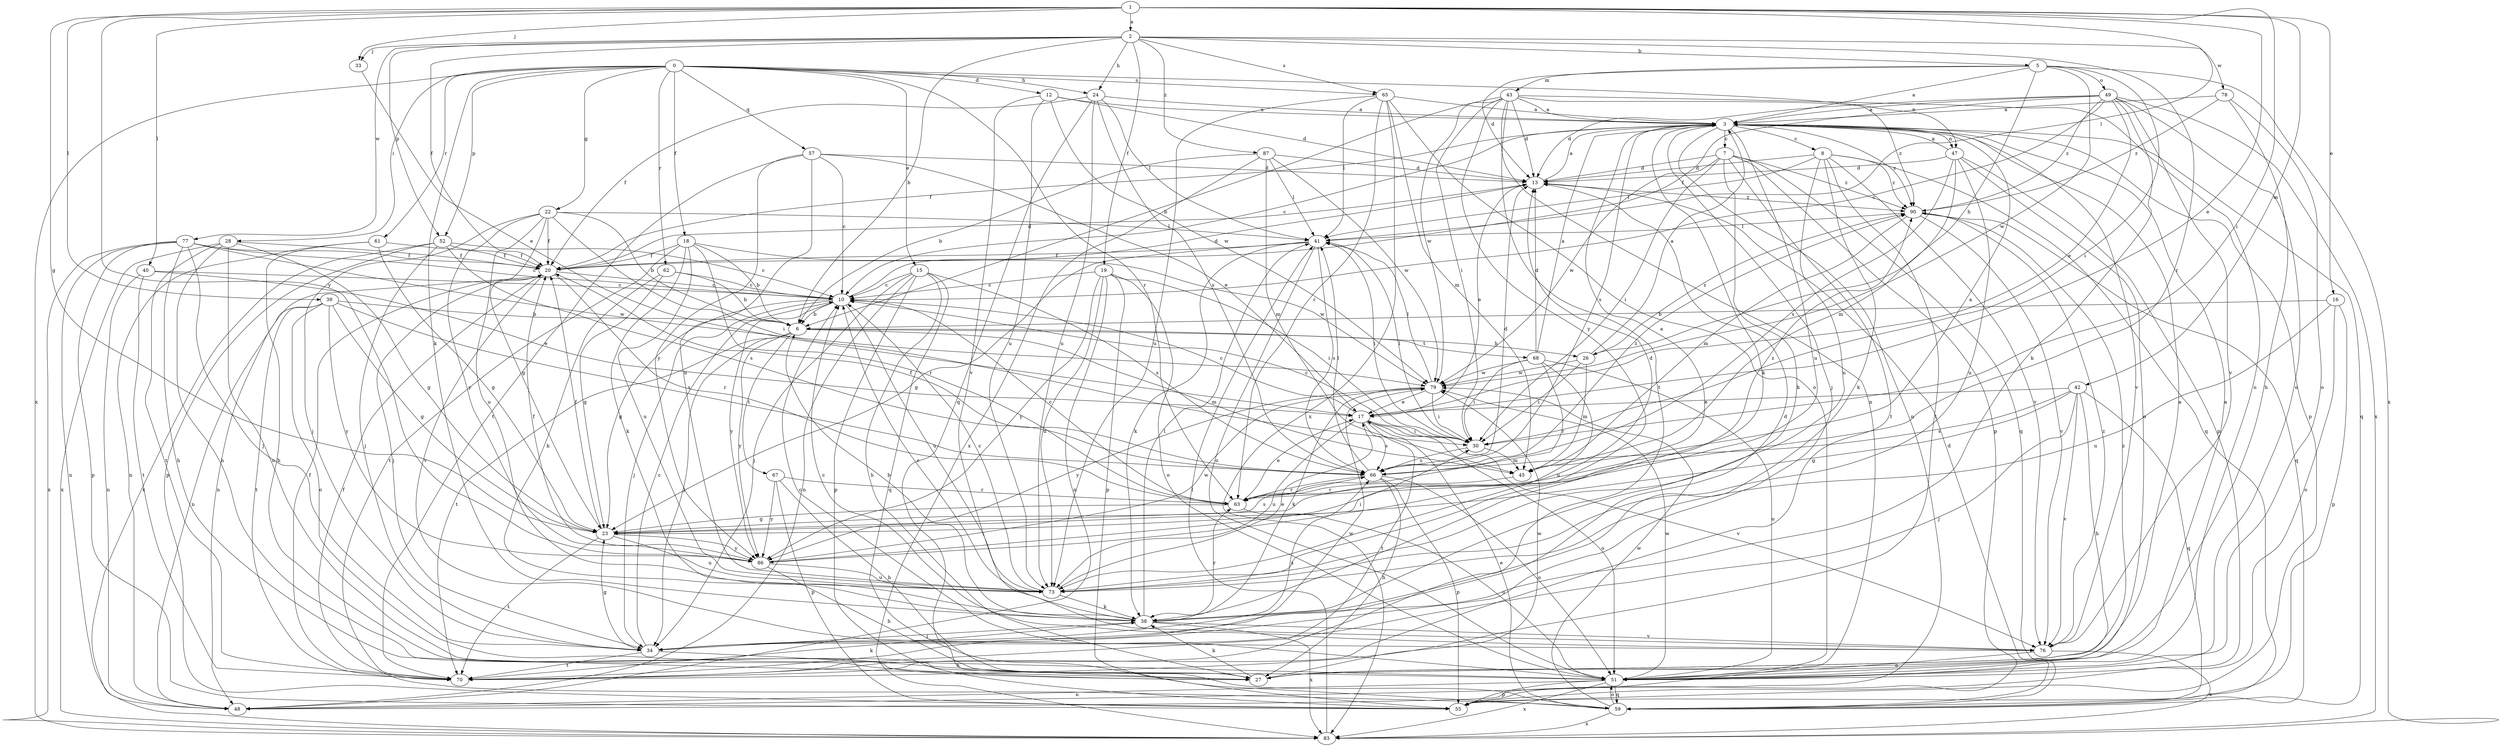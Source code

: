 strict digraph  {
0;
1;
2;
3;
5;
6;
7;
8;
10;
12;
13;
15;
16;
17;
18;
19;
20;
22;
23;
24;
26;
27;
28;
30;
33;
34;
38;
39;
40;
41;
42;
43;
45;
47;
48;
49;
51;
52;
55;
57;
59;
61;
62;
63;
65;
66;
67;
68;
70;
73;
76;
77;
78;
79;
83;
86;
87;
90;
0 -> 12  [label=d];
0 -> 15  [label=e];
0 -> 18  [label=f];
0 -> 22  [label=g];
0 -> 24  [label=h];
0 -> 28  [label=i];
0 -> 38  [label=k];
0 -> 47  [label=n];
0 -> 52  [label=p];
0 -> 57  [label=q];
0 -> 61  [label=r];
0 -> 62  [label=r];
0 -> 63  [label=r];
0 -> 65  [label=s];
0 -> 83  [label=x];
1 -> 2  [label=a];
1 -> 16  [label=e];
1 -> 17  [label=e];
1 -> 23  [label=g];
1 -> 30  [label=i];
1 -> 33  [label=j];
1 -> 39  [label=l];
1 -> 40  [label=l];
1 -> 41  [label=l];
1 -> 42  [label=m];
1 -> 86  [label=y];
2 -> 5  [label=b];
2 -> 6  [label=b];
2 -> 19  [label=f];
2 -> 20  [label=f];
2 -> 24  [label=h];
2 -> 33  [label=j];
2 -> 52  [label=p];
2 -> 63  [label=r];
2 -> 65  [label=s];
2 -> 77  [label=w];
2 -> 78  [label=w];
2 -> 87  [label=z];
3 -> 7  [label=c];
3 -> 8  [label=c];
3 -> 10  [label=c];
3 -> 20  [label=f];
3 -> 34  [label=j];
3 -> 38  [label=k];
3 -> 47  [label=n];
3 -> 48  [label=n];
3 -> 55  [label=p];
3 -> 59  [label=q];
3 -> 66  [label=s];
3 -> 73  [label=u];
3 -> 76  [label=v];
3 -> 90  [label=z];
5 -> 3  [label=a];
5 -> 13  [label=d];
5 -> 26  [label=h];
5 -> 30  [label=i];
5 -> 43  [label=m];
5 -> 49  [label=o];
5 -> 79  [label=w];
5 -> 83  [label=x];
6 -> 26  [label=h];
6 -> 34  [label=j];
6 -> 45  [label=m];
6 -> 67  [label=t];
6 -> 68  [label=t];
6 -> 70  [label=t];
6 -> 86  [label=y];
7 -> 13  [label=d];
7 -> 30  [label=i];
7 -> 38  [label=k];
7 -> 55  [label=p];
7 -> 59  [label=q];
7 -> 70  [label=t];
7 -> 79  [label=w];
7 -> 90  [label=z];
8 -> 13  [label=d];
8 -> 38  [label=k];
8 -> 41  [label=l];
8 -> 59  [label=q];
8 -> 70  [label=t];
8 -> 73  [label=u];
8 -> 76  [label=v];
8 -> 90  [label=z];
10 -> 6  [label=b];
10 -> 13  [label=d];
10 -> 23  [label=g];
10 -> 34  [label=j];
10 -> 73  [label=u];
10 -> 86  [label=y];
12 -> 3  [label=a];
12 -> 13  [label=d];
12 -> 73  [label=u];
12 -> 76  [label=v];
12 -> 79  [label=w];
13 -> 3  [label=a];
13 -> 17  [label=e];
13 -> 90  [label=z];
15 -> 10  [label=c];
15 -> 27  [label=h];
15 -> 34  [label=j];
15 -> 48  [label=n];
15 -> 55  [label=p];
15 -> 59  [label=q];
15 -> 66  [label=s];
16 -> 6  [label=b];
16 -> 51  [label=o];
16 -> 55  [label=p];
16 -> 73  [label=u];
17 -> 10  [label=c];
17 -> 30  [label=i];
17 -> 51  [label=o];
17 -> 66  [label=s];
17 -> 70  [label=t];
17 -> 73  [label=u];
17 -> 76  [label=v];
18 -> 6  [label=b];
18 -> 20  [label=f];
18 -> 38  [label=k];
18 -> 63  [label=r];
18 -> 70  [label=t];
18 -> 73  [label=u];
18 -> 79  [label=w];
19 -> 10  [label=c];
19 -> 30  [label=i];
19 -> 48  [label=n];
19 -> 51  [label=o];
19 -> 55  [label=p];
19 -> 73  [label=u];
19 -> 86  [label=y];
20 -> 10  [label=c];
20 -> 13  [label=d];
20 -> 34  [label=j];
20 -> 48  [label=n];
20 -> 63  [label=r];
20 -> 76  [label=v];
22 -> 6  [label=b];
22 -> 20  [label=f];
22 -> 23  [label=g];
22 -> 30  [label=i];
22 -> 34  [label=j];
22 -> 41  [label=l];
22 -> 73  [label=u];
22 -> 86  [label=y];
23 -> 3  [label=a];
23 -> 13  [label=d];
23 -> 20  [label=f];
23 -> 66  [label=s];
23 -> 70  [label=t];
23 -> 73  [label=u];
23 -> 86  [label=y];
24 -> 3  [label=a];
24 -> 20  [label=f];
24 -> 41  [label=l];
24 -> 59  [label=q];
24 -> 66  [label=s];
24 -> 73  [label=u];
26 -> 3  [label=a];
26 -> 30  [label=i];
26 -> 45  [label=m];
26 -> 79  [label=w];
26 -> 90  [label=z];
27 -> 3  [label=a];
27 -> 38  [label=k];
27 -> 79  [label=w];
27 -> 90  [label=z];
28 -> 20  [label=f];
28 -> 23  [label=g];
28 -> 27  [label=h];
28 -> 51  [label=o];
28 -> 70  [label=t];
28 -> 83  [label=x];
30 -> 10  [label=c];
30 -> 41  [label=l];
30 -> 45  [label=m];
30 -> 66  [label=s];
33 -> 17  [label=e];
34 -> 10  [label=c];
34 -> 13  [label=d];
34 -> 23  [label=g];
34 -> 27  [label=h];
34 -> 66  [label=s];
34 -> 70  [label=t];
38 -> 6  [label=b];
38 -> 10  [label=c];
38 -> 34  [label=j];
38 -> 41  [label=l];
38 -> 63  [label=r];
38 -> 76  [label=v];
38 -> 83  [label=x];
39 -> 6  [label=b];
39 -> 23  [label=g];
39 -> 48  [label=n];
39 -> 51  [label=o];
39 -> 66  [label=s];
39 -> 70  [label=t];
39 -> 86  [label=y];
40 -> 10  [label=c];
40 -> 17  [label=e];
40 -> 48  [label=n];
40 -> 70  [label=t];
41 -> 20  [label=f];
41 -> 23  [label=g];
41 -> 30  [label=i];
41 -> 38  [label=k];
41 -> 51  [label=o];
41 -> 66  [label=s];
42 -> 17  [label=e];
42 -> 23  [label=g];
42 -> 27  [label=h];
42 -> 34  [label=j];
42 -> 59  [label=q];
42 -> 66  [label=s];
42 -> 76  [label=v];
43 -> 3  [label=a];
43 -> 6  [label=b];
43 -> 13  [label=d];
43 -> 30  [label=i];
43 -> 48  [label=n];
43 -> 51  [label=o];
43 -> 70  [label=t];
43 -> 79  [label=w];
43 -> 86  [label=y];
43 -> 90  [label=z];
45 -> 3  [label=a];
45 -> 63  [label=r];
47 -> 3  [label=a];
47 -> 13  [label=d];
47 -> 45  [label=m];
47 -> 51  [label=o];
47 -> 55  [label=p];
47 -> 66  [label=s];
47 -> 73  [label=u];
49 -> 3  [label=a];
49 -> 10  [label=c];
49 -> 13  [label=d];
49 -> 17  [label=e];
49 -> 20  [label=f];
49 -> 38  [label=k];
49 -> 51  [label=o];
49 -> 76  [label=v];
49 -> 83  [label=x];
49 -> 90  [label=z];
51 -> 3  [label=a];
51 -> 10  [label=c];
51 -> 48  [label=n];
51 -> 55  [label=p];
51 -> 59  [label=q];
51 -> 79  [label=w];
51 -> 83  [label=x];
52 -> 10  [label=c];
52 -> 20  [label=f];
52 -> 34  [label=j];
52 -> 55  [label=p];
52 -> 66  [label=s];
52 -> 83  [label=x];
57 -> 10  [label=c];
57 -> 13  [label=d];
57 -> 17  [label=e];
57 -> 70  [label=t];
57 -> 73  [label=u];
57 -> 86  [label=y];
59 -> 13  [label=d];
59 -> 17  [label=e];
59 -> 20  [label=f];
59 -> 51  [label=o];
59 -> 79  [label=w];
59 -> 83  [label=x];
61 -> 20  [label=f];
61 -> 23  [label=g];
61 -> 27  [label=h];
61 -> 48  [label=n];
62 -> 6  [label=b];
62 -> 10  [label=c];
62 -> 23  [label=g];
62 -> 38  [label=k];
63 -> 10  [label=c];
63 -> 17  [label=e];
63 -> 23  [label=g];
63 -> 51  [label=o];
63 -> 90  [label=z];
65 -> 3  [label=a];
65 -> 41  [label=l];
65 -> 45  [label=m];
65 -> 51  [label=o];
65 -> 63  [label=r];
65 -> 73  [label=u];
65 -> 83  [label=x];
66 -> 13  [label=d];
66 -> 20  [label=f];
66 -> 27  [label=h];
66 -> 41  [label=l];
66 -> 51  [label=o];
66 -> 55  [label=p];
66 -> 63  [label=r];
66 -> 90  [label=z];
67 -> 27  [label=h];
67 -> 55  [label=p];
67 -> 63  [label=r];
67 -> 86  [label=y];
68 -> 3  [label=a];
68 -> 13  [label=d];
68 -> 30  [label=i];
68 -> 51  [label=o];
68 -> 63  [label=r];
68 -> 73  [label=u];
68 -> 79  [label=w];
70 -> 20  [label=f];
70 -> 38  [label=k];
70 -> 79  [label=w];
73 -> 10  [label=c];
73 -> 17  [label=e];
73 -> 38  [label=k];
76 -> 10  [label=c];
76 -> 51  [label=o];
76 -> 83  [label=x];
76 -> 90  [label=z];
77 -> 10  [label=c];
77 -> 20  [label=f];
77 -> 27  [label=h];
77 -> 34  [label=j];
77 -> 48  [label=n];
77 -> 55  [label=p];
77 -> 79  [label=w];
77 -> 83  [label=x];
78 -> 3  [label=a];
78 -> 27  [label=h];
78 -> 51  [label=o];
78 -> 90  [label=z];
79 -> 17  [label=e];
79 -> 30  [label=i];
79 -> 38  [label=k];
79 -> 41  [label=l];
79 -> 86  [label=y];
83 -> 41  [label=l];
86 -> 20  [label=f];
86 -> 27  [label=h];
86 -> 30  [label=i];
86 -> 73  [label=u];
86 -> 79  [label=w];
87 -> 6  [label=b];
87 -> 13  [label=d];
87 -> 41  [label=l];
87 -> 45  [label=m];
87 -> 79  [label=w];
87 -> 83  [label=x];
90 -> 41  [label=l];
90 -> 45  [label=m];
90 -> 59  [label=q];
90 -> 76  [label=v];
}

